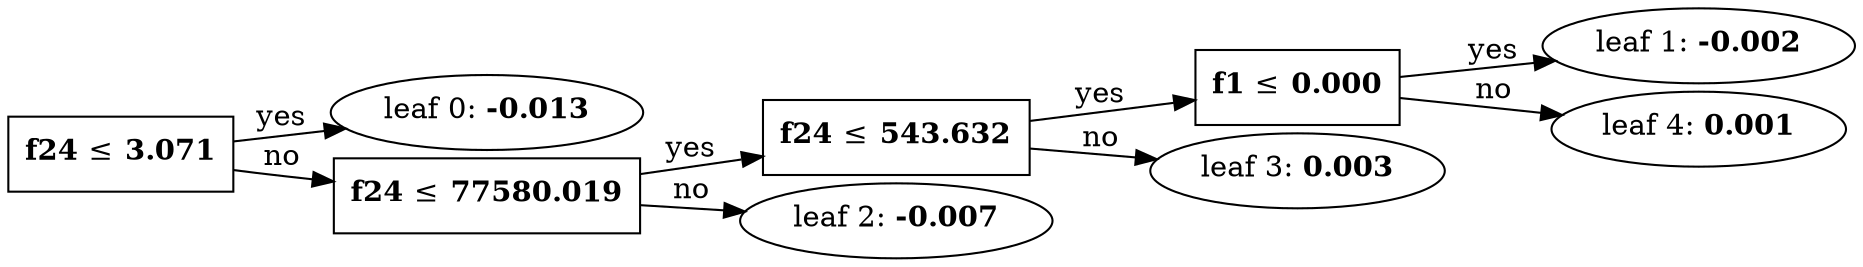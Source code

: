 digraph Tree54 {
	graph [nodesep=0.05 rankdir=LR ranksep=0.3]
	split0 [label=<<B>f24</B> &#8804; <B>3.071</B>> fillcolor=white shape=rectangle style=""]
	leaf0 [label=<leaf 0: <B>-0.013</B>>]
	split0 -> leaf0 [label=yes]
	split1 [label=<<B>f24</B> &#8804; <B>77580.019</B>> fillcolor=white shape=rectangle style=""]
	split2 [label=<<B>f24</B> &#8804; <B>543.632</B>> fillcolor=white shape=rectangle style=""]
	split3 [label=<<B>f1</B> &#8804; <B>0.000</B>> fillcolor=white shape=rectangle style=""]
	leaf1 [label=<leaf 1: <B>-0.002</B>>]
	split3 -> leaf1 [label=yes]
	leaf4 [label=<leaf 4: <B>0.001</B>>]
	split3 -> leaf4 [label=no]
	split2 -> split3 [label=yes]
	leaf3 [label=<leaf 3: <B>0.003</B>>]
	split2 -> leaf3 [label=no]
	split1 -> split2 [label=yes]
	leaf2 [label=<leaf 2: <B>-0.007</B>>]
	split1 -> leaf2 [label=no]
	split0 -> split1 [label=no]
}
